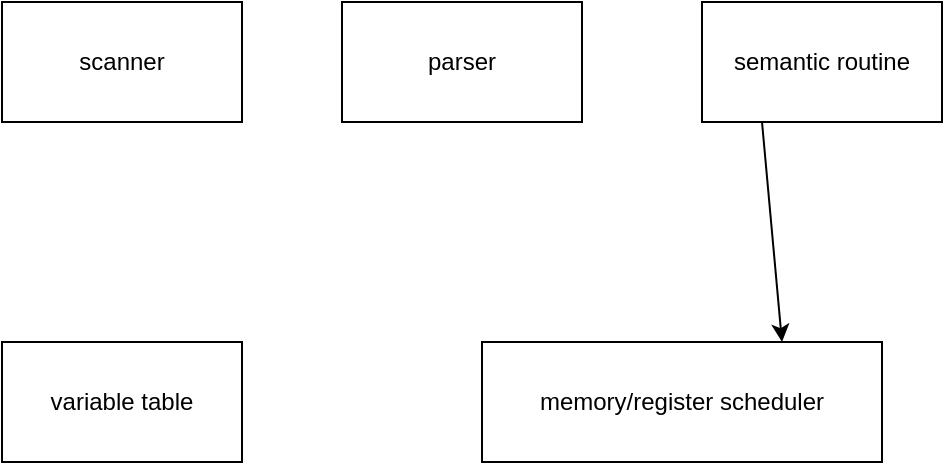 <mxfile version="20.8.20" type="github">
  <diagram name="Page-1" id="6434NmRp3mg-MsC7NQDt">
    <mxGraphModel dx="740" dy="497" grid="1" gridSize="10" guides="1" tooltips="1" connect="1" arrows="1" fold="1" page="1" pageScale="1" pageWidth="827" pageHeight="1169" math="0" shadow="0">
      <root>
        <mxCell id="0" />
        <mxCell id="1" parent="0" />
        <mxCell id="_zolrFeIv8-fiBKmf5Zv-1" value="parser" style="rounded=0;whiteSpace=wrap;html=1;" vertex="1" parent="1">
          <mxGeometry x="310" y="230" width="120" height="60" as="geometry" />
        </mxCell>
        <mxCell id="_zolrFeIv8-fiBKmf5Zv-2" value="scanner" style="rounded=0;whiteSpace=wrap;html=1;" vertex="1" parent="1">
          <mxGeometry x="140" y="230" width="120" height="60" as="geometry" />
        </mxCell>
        <mxCell id="_zolrFeIv8-fiBKmf5Zv-3" value="semantic routine" style="rounded=0;whiteSpace=wrap;html=1;" vertex="1" parent="1">
          <mxGeometry x="490" y="230" width="120" height="60" as="geometry" />
        </mxCell>
        <mxCell id="_zolrFeIv8-fiBKmf5Zv-4" value="variable table" style="rounded=0;whiteSpace=wrap;html=1;" vertex="1" parent="1">
          <mxGeometry x="140" y="400" width="120" height="60" as="geometry" />
        </mxCell>
        <mxCell id="_zolrFeIv8-fiBKmf5Zv-5" value="memory/register scheduler" style="rounded=0;whiteSpace=wrap;html=1;" vertex="1" parent="1">
          <mxGeometry x="380" y="400" width="200" height="60" as="geometry" />
        </mxCell>
        <mxCell id="_zolrFeIv8-fiBKmf5Zv-6" value="" style="endArrow=classic;html=1;rounded=0;exitX=0.25;exitY=1;exitDx=0;exitDy=0;entryX=0.75;entryY=0;entryDx=0;entryDy=0;" edge="1" parent="1" source="_zolrFeIv8-fiBKmf5Zv-3" target="_zolrFeIv8-fiBKmf5Zv-5">
          <mxGeometry width="50" height="50" relative="1" as="geometry">
            <mxPoint x="460" y="370" as="sourcePoint" />
            <mxPoint x="510" y="320" as="targetPoint" />
          </mxGeometry>
        </mxCell>
      </root>
    </mxGraphModel>
  </diagram>
</mxfile>
